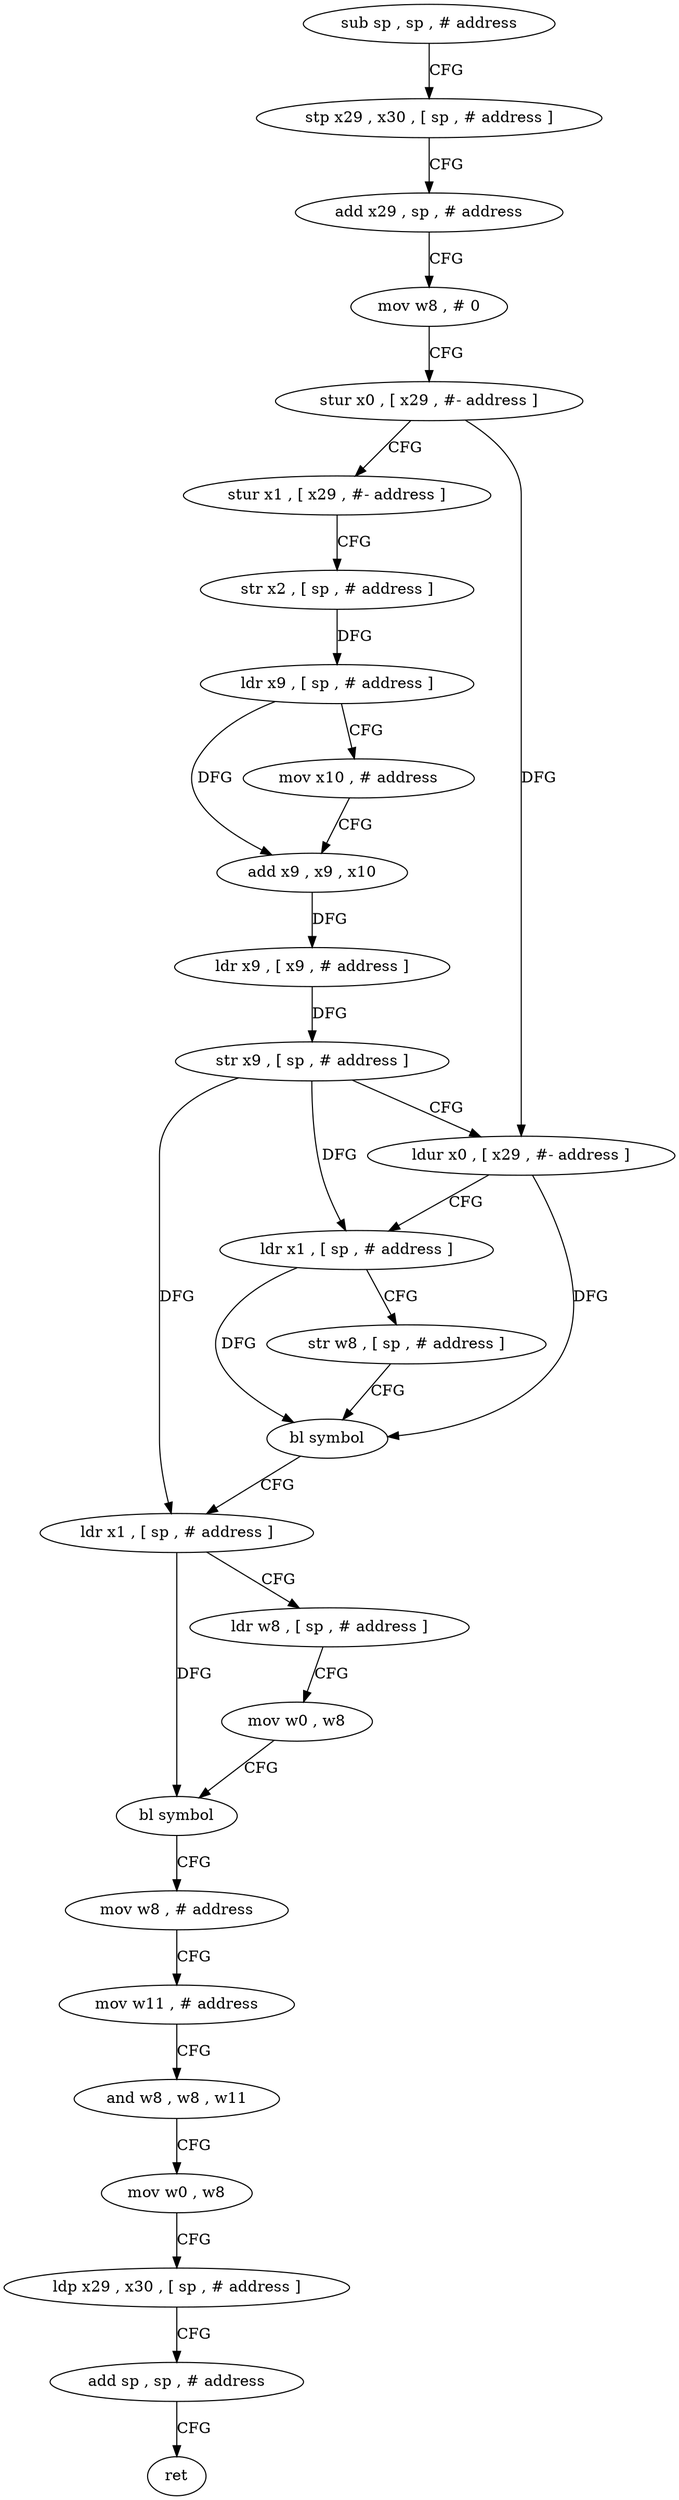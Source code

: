 digraph "func" {
"4217552" [label = "sub sp , sp , # address" ]
"4217556" [label = "stp x29 , x30 , [ sp , # address ]" ]
"4217560" [label = "add x29 , sp , # address" ]
"4217564" [label = "mov w8 , # 0" ]
"4217568" [label = "stur x0 , [ x29 , #- address ]" ]
"4217572" [label = "stur x1 , [ x29 , #- address ]" ]
"4217576" [label = "str x2 , [ sp , # address ]" ]
"4217580" [label = "ldr x9 , [ sp , # address ]" ]
"4217584" [label = "mov x10 , # address" ]
"4217588" [label = "add x9 , x9 , x10" ]
"4217592" [label = "ldr x9 , [ x9 , # address ]" ]
"4217596" [label = "str x9 , [ sp , # address ]" ]
"4217600" [label = "ldur x0 , [ x29 , #- address ]" ]
"4217604" [label = "ldr x1 , [ sp , # address ]" ]
"4217608" [label = "str w8 , [ sp , # address ]" ]
"4217612" [label = "bl symbol" ]
"4217616" [label = "ldr x1 , [ sp , # address ]" ]
"4217620" [label = "ldr w8 , [ sp , # address ]" ]
"4217624" [label = "mov w0 , w8" ]
"4217628" [label = "bl symbol" ]
"4217632" [label = "mov w8 , # address" ]
"4217636" [label = "mov w11 , # address" ]
"4217640" [label = "and w8 , w8 , w11" ]
"4217644" [label = "mov w0 , w8" ]
"4217648" [label = "ldp x29 , x30 , [ sp , # address ]" ]
"4217652" [label = "add sp , sp , # address" ]
"4217656" [label = "ret" ]
"4217552" -> "4217556" [ label = "CFG" ]
"4217556" -> "4217560" [ label = "CFG" ]
"4217560" -> "4217564" [ label = "CFG" ]
"4217564" -> "4217568" [ label = "CFG" ]
"4217568" -> "4217572" [ label = "CFG" ]
"4217568" -> "4217600" [ label = "DFG" ]
"4217572" -> "4217576" [ label = "CFG" ]
"4217576" -> "4217580" [ label = "DFG" ]
"4217580" -> "4217584" [ label = "CFG" ]
"4217580" -> "4217588" [ label = "DFG" ]
"4217584" -> "4217588" [ label = "CFG" ]
"4217588" -> "4217592" [ label = "DFG" ]
"4217592" -> "4217596" [ label = "DFG" ]
"4217596" -> "4217600" [ label = "CFG" ]
"4217596" -> "4217604" [ label = "DFG" ]
"4217596" -> "4217616" [ label = "DFG" ]
"4217600" -> "4217604" [ label = "CFG" ]
"4217600" -> "4217612" [ label = "DFG" ]
"4217604" -> "4217608" [ label = "CFG" ]
"4217604" -> "4217612" [ label = "DFG" ]
"4217608" -> "4217612" [ label = "CFG" ]
"4217612" -> "4217616" [ label = "CFG" ]
"4217616" -> "4217620" [ label = "CFG" ]
"4217616" -> "4217628" [ label = "DFG" ]
"4217620" -> "4217624" [ label = "CFG" ]
"4217624" -> "4217628" [ label = "CFG" ]
"4217628" -> "4217632" [ label = "CFG" ]
"4217632" -> "4217636" [ label = "CFG" ]
"4217636" -> "4217640" [ label = "CFG" ]
"4217640" -> "4217644" [ label = "CFG" ]
"4217644" -> "4217648" [ label = "CFG" ]
"4217648" -> "4217652" [ label = "CFG" ]
"4217652" -> "4217656" [ label = "CFG" ]
}
